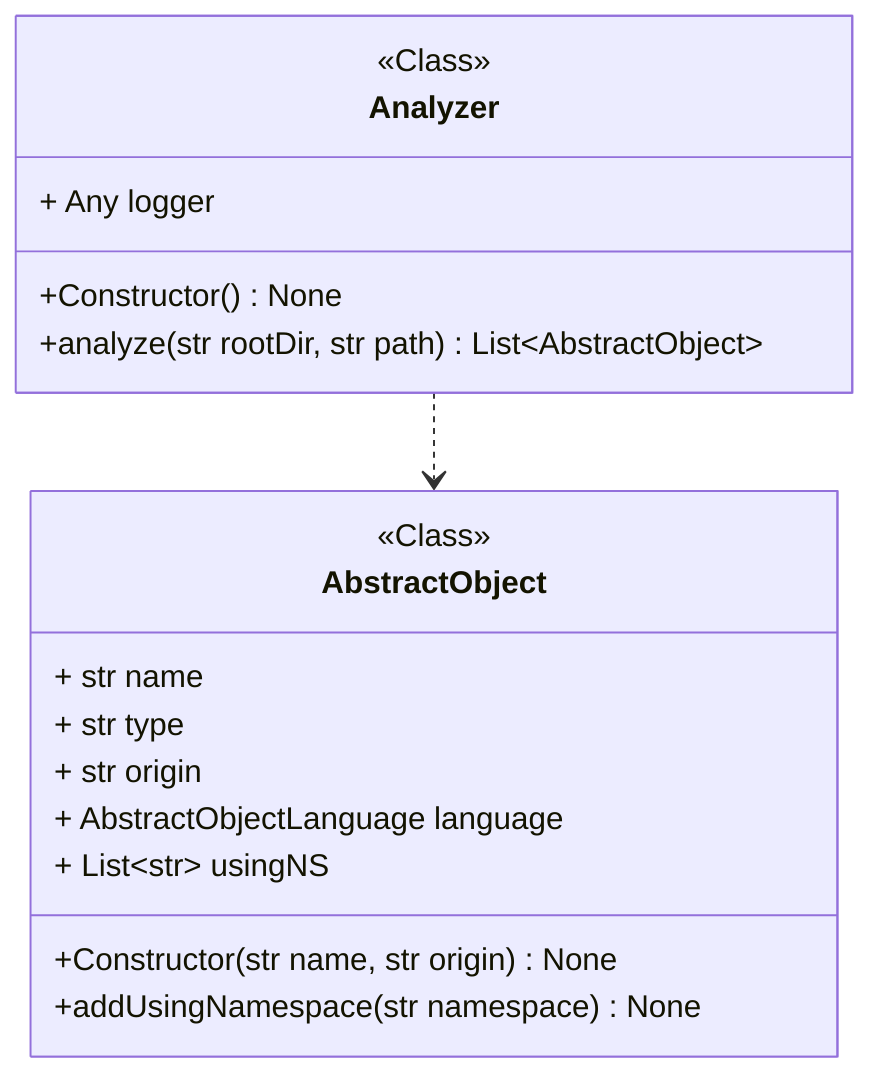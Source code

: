 classDiagram
class Analyzer {
<<Class>>
+ Any logger
+Constructor() None
+analyze(str rootDir, str path) List~AbstractObject~
}
class AbstractObject {
<<Class>>
+ str name
+ str type
+ str origin
+ AbstractObjectLanguage language
+ List~str~ usingNS
+Constructor(str name, str origin) None
+addUsingNamespace(str namespace) None
}
link AbstractObject "class££pycodeanalyzer::core::abstraction::objects::AbstractObject"
Analyzer ..> AbstractObject